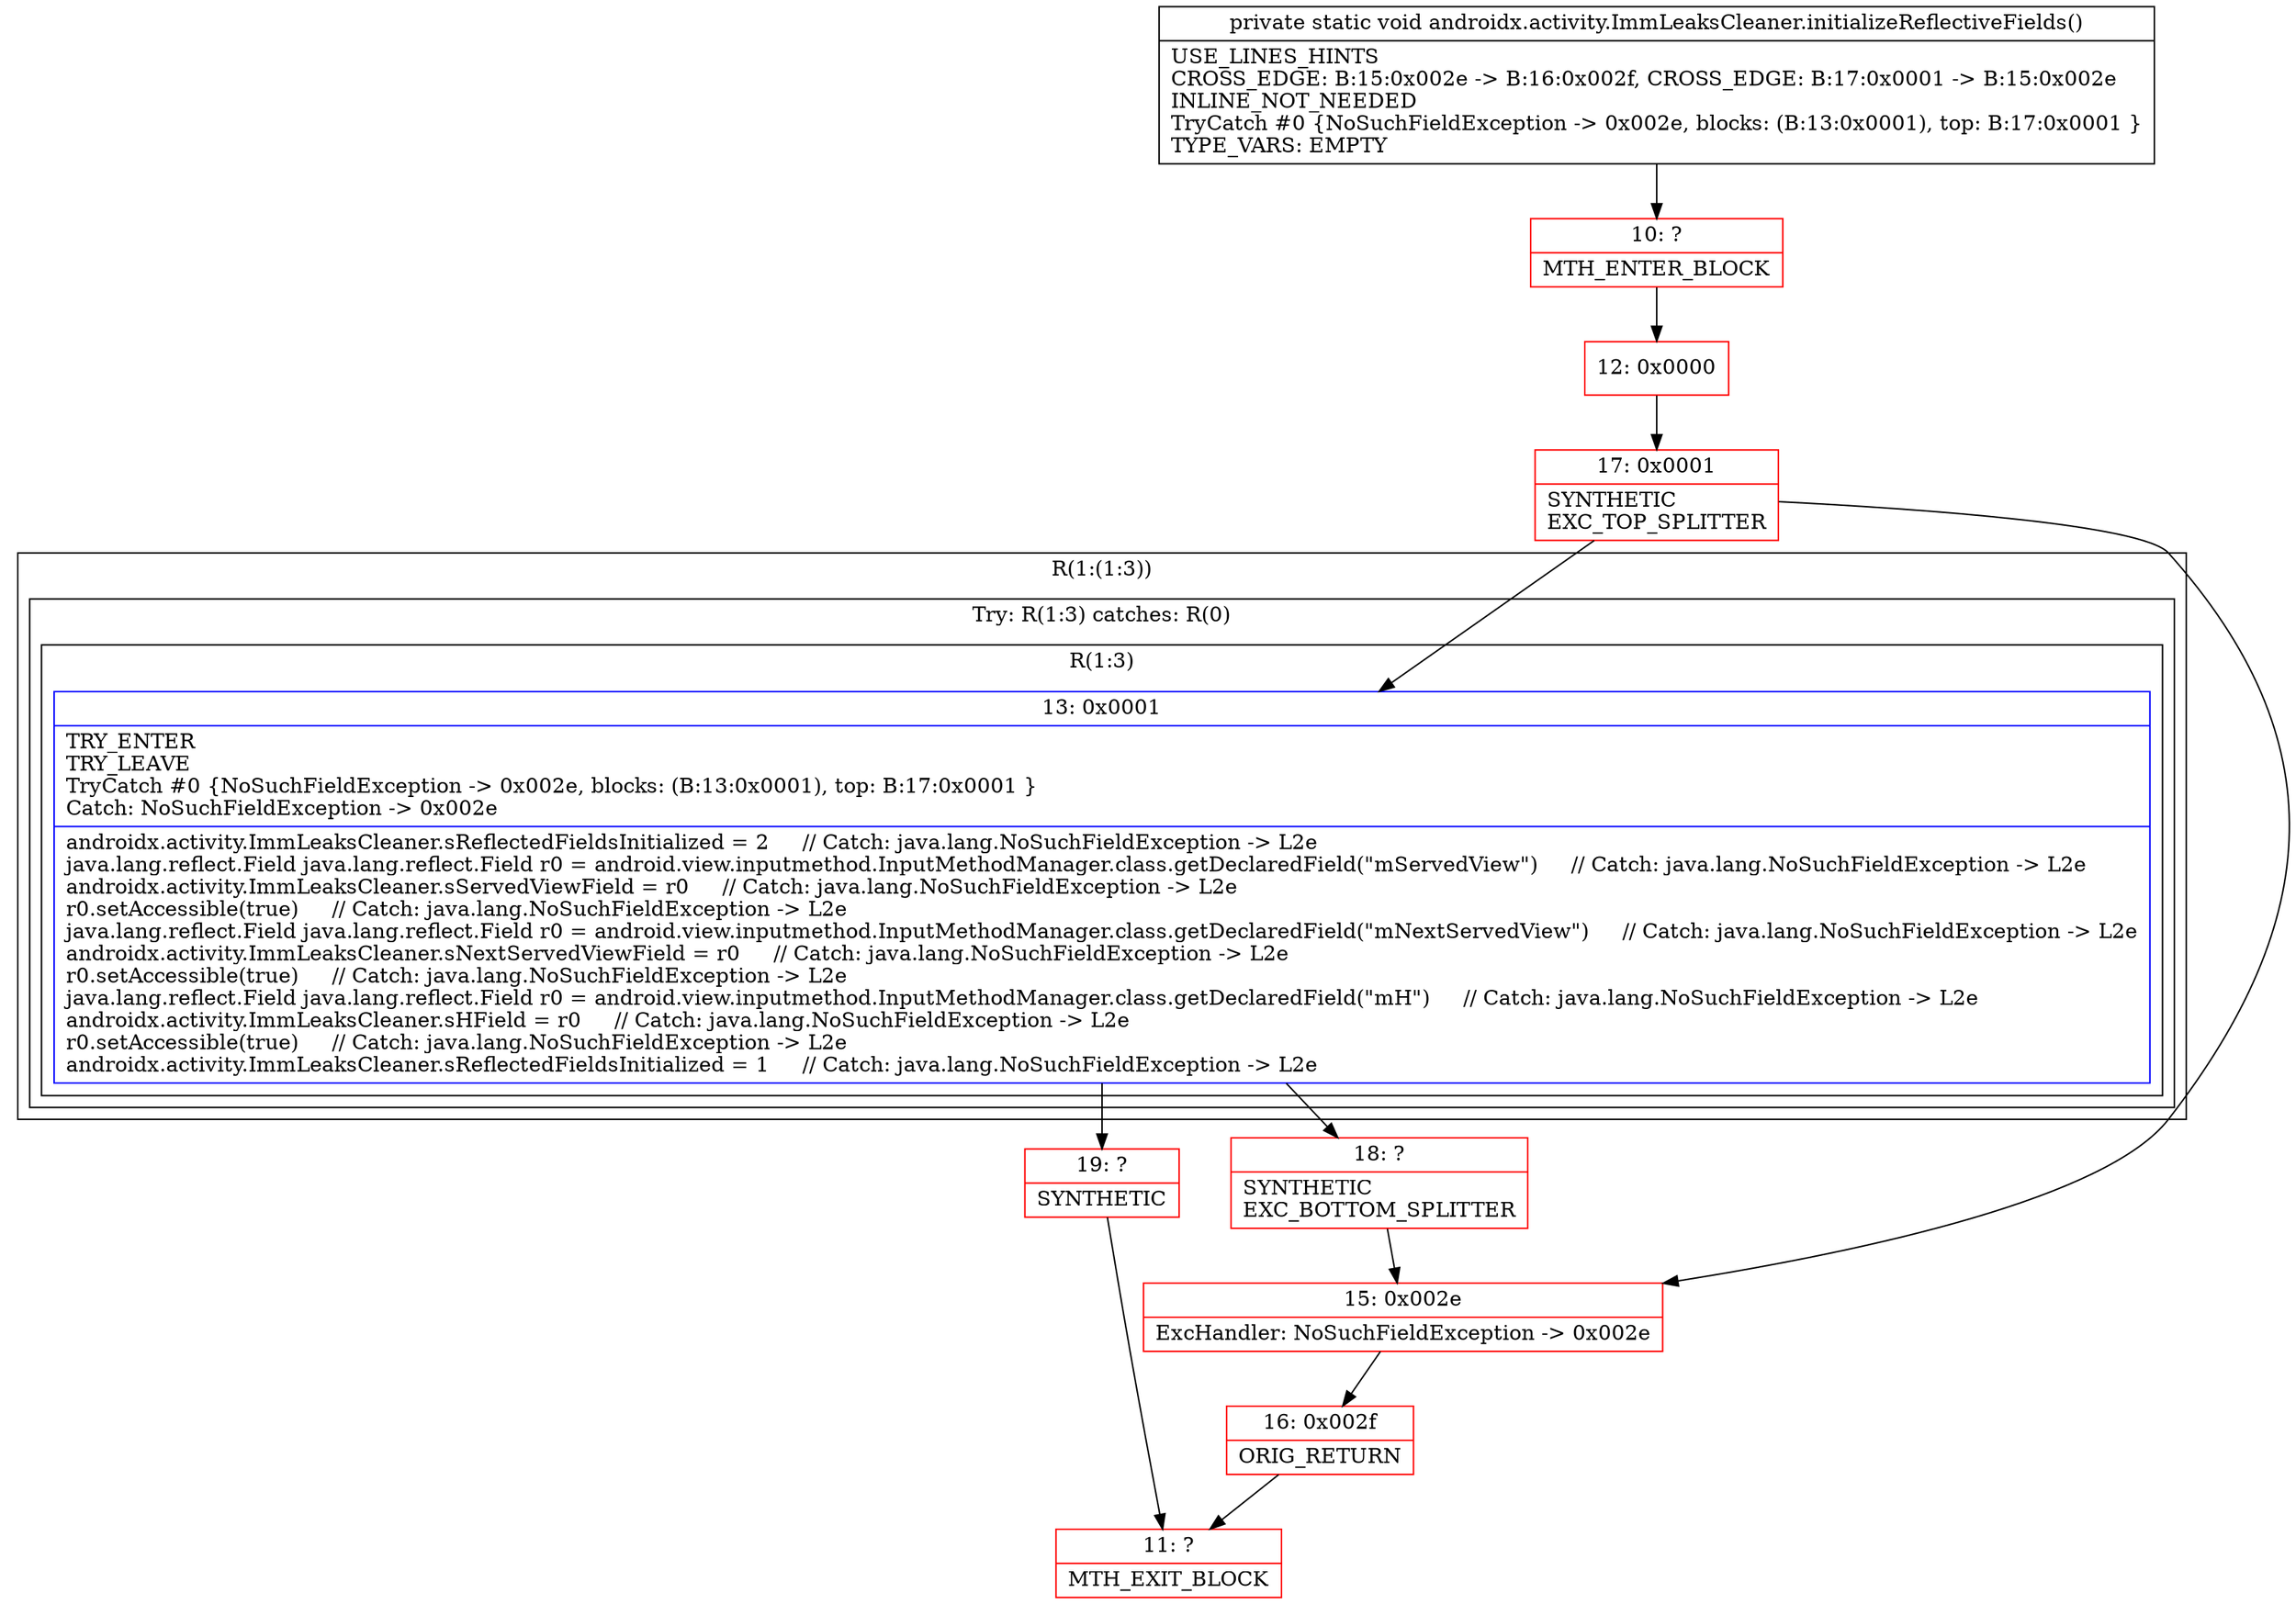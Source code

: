 digraph "CFG forandroidx.activity.ImmLeaksCleaner.initializeReflectiveFields()V" {
subgraph cluster_Region_667415960 {
label = "R(1:(1:3))";
node [shape=record,color=blue];
subgraph cluster_TryCatchRegion_944695340 {
label = "Try: R(1:3) catches: R(0)";
node [shape=record,color=blue];
subgraph cluster_Region_1265703502 {
label = "R(1:3)";
node [shape=record,color=blue];
Node_13 [shape=record,label="{13\:\ 0x0001|TRY_ENTER\lTRY_LEAVE\lTryCatch #0 \{NoSuchFieldException \-\> 0x002e, blocks: (B:13:0x0001), top: B:17:0x0001 \}\lCatch: NoSuchFieldException \-\> 0x002e\l|androidx.activity.ImmLeaksCleaner.sReflectedFieldsInitialized = 2     \/\/ Catch: java.lang.NoSuchFieldException \-\> L2e\ljava.lang.reflect.Field java.lang.reflect.Field r0 = android.view.inputmethod.InputMethodManager.class.getDeclaredField(\"mServedView\")     \/\/ Catch: java.lang.NoSuchFieldException \-\> L2e\landroidx.activity.ImmLeaksCleaner.sServedViewField = r0     \/\/ Catch: java.lang.NoSuchFieldException \-\> L2e\lr0.setAccessible(true)     \/\/ Catch: java.lang.NoSuchFieldException \-\> L2e\ljava.lang.reflect.Field java.lang.reflect.Field r0 = android.view.inputmethod.InputMethodManager.class.getDeclaredField(\"mNextServedView\")     \/\/ Catch: java.lang.NoSuchFieldException \-\> L2e\landroidx.activity.ImmLeaksCleaner.sNextServedViewField = r0     \/\/ Catch: java.lang.NoSuchFieldException \-\> L2e\lr0.setAccessible(true)     \/\/ Catch: java.lang.NoSuchFieldException \-\> L2e\ljava.lang.reflect.Field java.lang.reflect.Field r0 = android.view.inputmethod.InputMethodManager.class.getDeclaredField(\"mH\")     \/\/ Catch: java.lang.NoSuchFieldException \-\> L2e\landroidx.activity.ImmLeaksCleaner.sHField = r0     \/\/ Catch: java.lang.NoSuchFieldException \-\> L2e\lr0.setAccessible(true)     \/\/ Catch: java.lang.NoSuchFieldException \-\> L2e\landroidx.activity.ImmLeaksCleaner.sReflectedFieldsInitialized = 1     \/\/ Catch: java.lang.NoSuchFieldException \-\> L2e\l}"];
}
subgraph cluster_Region_468196977 {
label = "R(0) | ExcHandler: NoSuchFieldException \-\> 0x002e\l";
node [shape=record,color=blue];
}
}
}
subgraph cluster_Region_468196977 {
label = "R(0) | ExcHandler: NoSuchFieldException \-\> 0x002e\l";
node [shape=record,color=blue];
}
Node_10 [shape=record,color=red,label="{10\:\ ?|MTH_ENTER_BLOCK\l}"];
Node_12 [shape=record,color=red,label="{12\:\ 0x0000}"];
Node_17 [shape=record,color=red,label="{17\:\ 0x0001|SYNTHETIC\lEXC_TOP_SPLITTER\l}"];
Node_18 [shape=record,color=red,label="{18\:\ ?|SYNTHETIC\lEXC_BOTTOM_SPLITTER\l}"];
Node_19 [shape=record,color=red,label="{19\:\ ?|SYNTHETIC\l}"];
Node_11 [shape=record,color=red,label="{11\:\ ?|MTH_EXIT_BLOCK\l}"];
Node_15 [shape=record,color=red,label="{15\:\ 0x002e|ExcHandler: NoSuchFieldException \-\> 0x002e\l}"];
Node_16 [shape=record,color=red,label="{16\:\ 0x002f|ORIG_RETURN\l}"];
MethodNode[shape=record,label="{private static void androidx.activity.ImmLeaksCleaner.initializeReflectiveFields()  | USE_LINES_HINTS\lCROSS_EDGE: B:15:0x002e \-\> B:16:0x002f, CROSS_EDGE: B:17:0x0001 \-\> B:15:0x002e\lINLINE_NOT_NEEDED\lTryCatch #0 \{NoSuchFieldException \-\> 0x002e, blocks: (B:13:0x0001), top: B:17:0x0001 \}\lTYPE_VARS: EMPTY\l}"];
MethodNode -> Node_10;Node_13 -> Node_18;
Node_13 -> Node_19;
Node_10 -> Node_12;
Node_12 -> Node_17;
Node_17 -> Node_13;
Node_17 -> Node_15;
Node_18 -> Node_15;
Node_19 -> Node_11;
Node_15 -> Node_16;
Node_16 -> Node_11;
}

